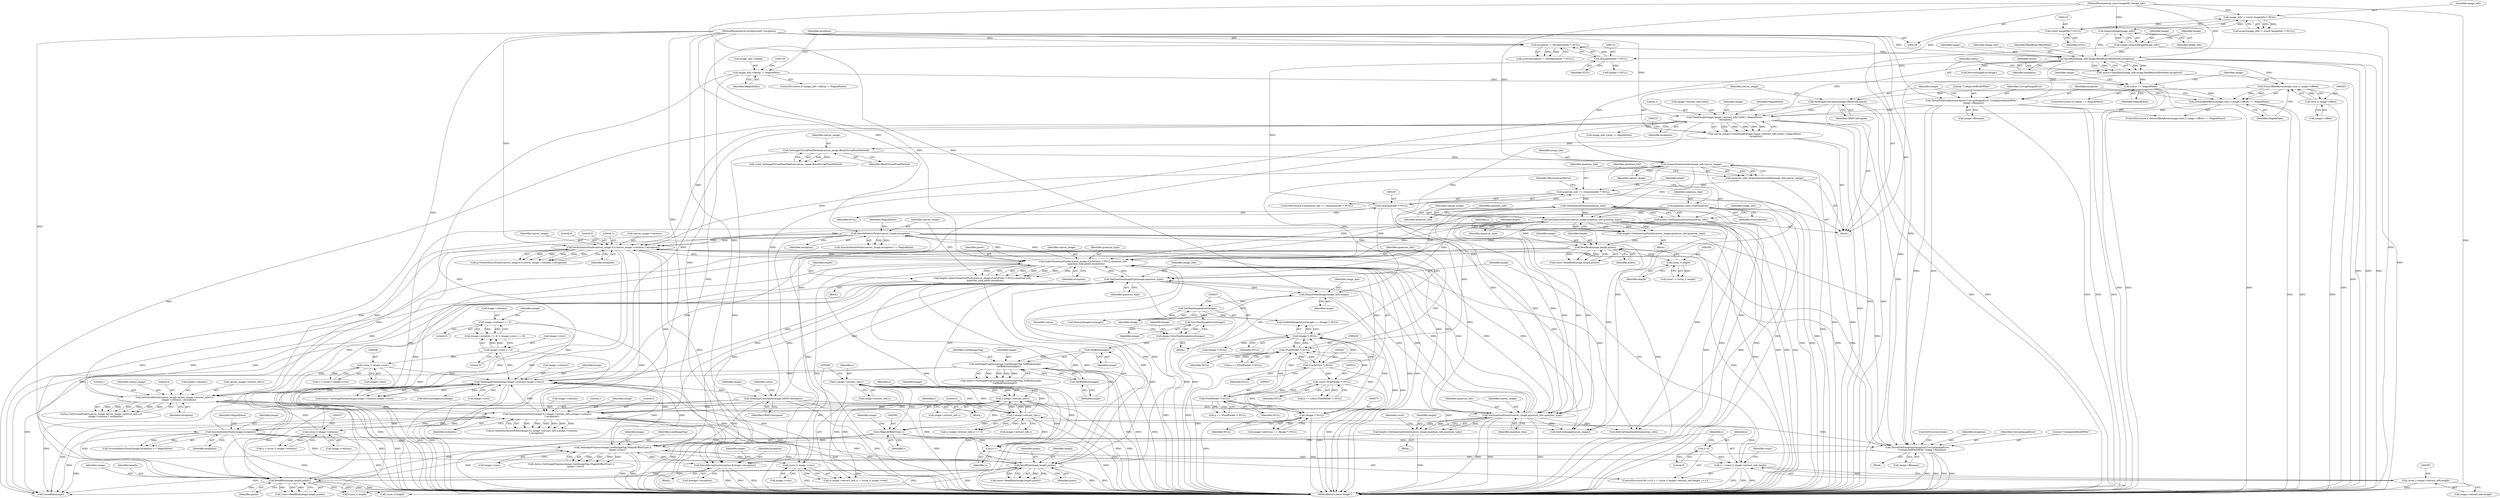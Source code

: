 digraph "0_ImageMagick_f6e9d0d9955e85bdd7540b251cd50d598dacc5e6_21@pointer" {
"1000361" [label="(Call,InheritException(exception,&image->exception))"];
"1000455" [label="(Call,SyncAuthenticPixels(canvas_image,exception))"];
"1000444" [label="(Call,ImportQuantumPixels(canvas_image,(CacheView *) NULL,quantum_info,\n        quantum_type,pixels,exception))"];
"1000426" [label="(Call,GetAuthenticPixels(canvas_image,0,0,canvas_image->columns,1,exception))"];
"1000487" [label="(Call,GetVirtualPixels(canvas_image,canvas_image->extract_info.x,0,\n            image->columns,1,exception))"];
"1000348" [label="(Call,SetImageExtent(image,image->columns,image->rows))"];
"1000297" [label="(Call,ReadBlob(image,length,pixels))"];
"1000220" [label="(Call,CloneImage(image,image->extract_info.width,1,MagickFalse,\n    exception))"];
"1000215" [label="(Call,SetImageColorspace(image,GRAYColorspace))"];
"1000200" [label="(Call,DiscardBlobBytes(image,(size_t) image->offset))"];
"1000180" [label="(Call,OpenBlob(image_info,image,ReadBinaryBlobMode,exception))"];
"1000161" [label="(Call,AcquireImage(image_info))"];
"1000121" [label="(Call,image_info != (const ImageInfo *) NULL)"];
"1000107" [label="(MethodParameterIn,const ImageInfo *image_info)"];
"1000123" [label="(Call,(const ImageInfo *) NULL)"];
"1000159" [label="(Call,image=AcquireImage(image_info))"];
"1000148" [label="(Call,exception != (ExceptionInfo *) NULL)"];
"1000108" [label="(MethodParameterIn,ExceptionInfo *exception)"];
"1000150" [label="(Call,(ExceptionInfo *) NULL)"];
"1000202" [label="(Call,(size_t) image->offset)"];
"1000199" [label="(Call,DiscardBlobBytes(image,(size_t) image->offset) == MagickFalse)"];
"1000186" [label="(Call,status == MagickFalse)"];
"1000178" [label="(Call,status=OpenBlob(image_info,image,ReadBinaryBlobMode,exception))"];
"1000133" [label="(Call,image_info->debug != MagickFalse)"];
"1000208" [label="(Call,ThrowFileException(exception,CorruptImageError,\"UnexpectedEndOfFile\",\n      image->filename))"];
"1000304" [label="(Call,(ssize_t) length)"];
"1000275" [label="(Call,length=GetQuantumExtent(canvas_image,quantum_info,quantum_type))"];
"1000277" [label="(Call,GetQuantumExtent(canvas_image,quantum_info,quantum_type))"];
"1000240" [label="(Call,AcquireQuantumInfo(image_info,canvas_image))"];
"1000232" [label="(Call,SetImageVirtualPixelMethod(canvas_image,BlackVirtualPixelMethod))"];
"1000218" [label="(Call,canvas_image=CloneImage(image,image->extract_info.width,1,MagickFalse,\n    exception))"];
"1000254" [label="(Call,GetQuantumPixels(quantum_info))"];
"1000244" [label="(Call,quantum_info == (QuantumInfo *) NULL)"];
"1000238" [label="(Call,quantum_info=AcquireQuantumInfo(image_info,canvas_image))"];
"1000246" [label="(Call,(QuantumInfo *) NULL)"];
"1000235" [label="(Call,quantum_type=GrayQuantum)"];
"1000252" [label="(Call,pixels=GetQuantumPixels(quantum_info))"];
"1000598" [label="(Call,SetQuantumImageType(image,quantum_type))"];
"1000578" [label="(Call,SetImageProgress(image,LoadImageTag,(MagickOffsetType) y,\n            image->rows))"];
"1000562" [label="(Call,SyncAuthenticPixels(image,exception))"];
"1000502" [label="(Call,QueueAuthenticPixels(image,0,y-image->extract_info.y,image->columns,\n            1,exception))"];
"1000594" [label="(Call,ReadBlob(image,length,pixels))"];
"1000386" [label="(Call,ReadBlob(image,length,pixels))"];
"1000370" [label="(Call,SetImageColorspace(image,GRAYColorspace))"];
"1000378" [label="(Call,length=GetQuantumExtent(canvas_image,quantum_info,quantum_type))"];
"1000380" [label="(Call,GetQuantumExtent(canvas_image,quantum_info,quantum_type))"];
"1000442" [label="(Call,length=ImportQuantumPixels(canvas_image,(CacheView *) NULL,quantum_info,\n        quantum_type,pixels,exception))"];
"1000505" [label="(Call,y-image->extract_info.y)"];
"1000463" [label="(Call,y-image->extract_info.y)"];
"1000394" [label="(Call,y < (ssize_t) image->extract_info.height)"];
"1000391" [label="(Call,y=0)"];
"1000403" [label="(Call,y++)"];
"1000581" [label="(Call,(MagickOffsetType) y)"];
"1000472" [label="(Call,y-image->extract_info.y)"];
"1000396" [label="(Call,(ssize_t) image->extract_info.height)"];
"1000479" [label="(Call,(ssize_t) image->rows)"];
"1000654" [label="(Call,SetImageProgress(image,LoadImagesTag,TellBlob(image),\n          GetBlobSize(image)))"];
"1000659" [label="(Call,GetBlobSize(image))"];
"1000657" [label="(Call,TellBlob(image))"];
"1000648" [label="(Call,image=SyncNextImageInList(image))"];
"1000650" [label="(Call,SyncNextImageInList(image))"];
"1000634" [label="(Call,GetNextImageInList(image))"];
"1000629" [label="(Call,AcquireNextImage(image_info,image))"];
"1000165" [label="(Call,image->columns == 0)"];
"1000536" [label="(Call,(ssize_t) image->columns)"];
"1000287" [label="(Call,(ssize_t) image->rows)"];
"1000170" [label="(Call,image->rows == 0)"];
"1000416" [label="(Call,ThrowFileException(exception,CorruptImageError,\n            \"UnexpectedEndOfFile\",image->filename))"];
"1000446" [label="(Call,(CacheView *) NULL)"];
"1000438" [label="(Call,(PixelPacket *) NULL)"];
"1000636" [label="(Call,(Image *) NULL)"];
"1000572" [label="(Call,(Image *) NULL)"];
"1000526" [label="(Call,(PixelPacket *) NULL)"];
"1000521" [label="(Call,(const PixelPacket *) NULL)"];
"1000457" [label="(Identifier,exception)"];
"1000287" [label="(Call,(ssize_t) image->rows)"];
"1000600" [label="(Identifier,quantum_type)"];
"1000148" [label="(Call,exception != (ExceptionInfo *) NULL)"];
"1000592" [label="(Call,count=ReadBlob(image,length,pixels))"];
"1000195" [label="(Call,(Image *) NULL)"];
"1000227" [label="(Literal,1)"];
"1000217" [label="(Identifier,GRAYColorspace)"];
"1000185" [label="(ControlStructure,if (status == MagickFalse))"];
"1000440" [label="(Identifier,NULL)"];
"1000369" [label="(Identifier,image)"];
"1000429" [label="(Literal,0)"];
"1000499" [label="(Identifier,exception)"];
"1000387" [label="(Identifier,image)"];
"1000465" [label="(Call,image->extract_info.y)"];
"1000471" [label="(Call,(y-image->extract_info.y) < (ssize_t) image->rows)"];
"1000169" [label="(Literal,0)"];
"1000395" [label="(Identifier,y)"];
"1000656" [label="(Identifier,LoadImagesTag)"];
"1000346" [label="(Call,status=SetImageExtent(image,image->columns,image->rows))"];
"1000218" [label="(Call,canvas_image=CloneImage(image,image->extract_info.width,1,MagickFalse,\n    exception))"];
"1000562" [label="(Call,SyncAuthenticPixels(image,exception))"];
"1000630" [label="(Identifier,image_info)"];
"1000108" [label="(MethodParameterIn,ExceptionInfo *exception)"];
"1000152" [label="(Identifier,NULL)"];
"1000463" [label="(Call,y-image->extract_info.y)"];
"1000625" [label="(Call,(ssize_t) length)"];
"1000584" [label="(Call,image->rows)"];
"1000521" [label="(Call,(const PixelPacket *) NULL)"];
"1000259" [label="(Identifier,image_info)"];
"1000377" [label="(Block,)"];
"1000631" [label="(Identifier,image)"];
"1000240" [label="(Call,AcquireQuantumInfo(image_info,canvas_image))"];
"1000219" [label="(Identifier,canvas_image)"];
"1000161" [label="(Call,AcquireImage(image_info))"];
"1000536" [label="(Call,(ssize_t) image->columns)"];
"1000595" [label="(Identifier,image)"];
"1000186" [label="(Call,status == MagickFalse)"];
"1000404" [label="(Identifier,y)"];
"1000628" [label="(Block,)"];
"1000276" [label="(Identifier,length)"];
"1000568" [label="(Call,image->previous == (Image *) NULL)"];
"1000295" [label="(Call,count=ReadBlob(image,length,pixels))"];
"1000204" [label="(Call,image->offset)"];
"1000107" [label="(MethodParameterIn,const ImageInfo *image_info)"];
"1000248" [label="(Identifier,NULL)"];
"1000363" [label="(Call,&image->exception)"];
"1000572" [label="(Call,(Image *) NULL)"];
"1000386" [label="(Call,ReadBlob(image,length,pixels))"];
"1000207" [label="(Identifier,MagickFalse)"];
"1000392" [label="(Identifier,y)"];
"1000384" [label="(Call,count=ReadBlob(image,length,pixels))"];
"1000498" [label="(Literal,1)"];
"1000385" [label="(Identifier,count)"];
"1000420" [label="(Call,image->filename)"];
"1000350" [label="(Call,image->columns)"];
"1000375" [label="(Identifier,scene)"];
"1000191" [label="(Identifier,image)"];
"1000481" [label="(Call,image->rows)"];
"1000147" [label="(Call,assert(exception != (ExceptionInfo *) NULL))"];
"1000167" [label="(Identifier,image)"];
"1000660" [label="(Identifier,image)"];
"1000423" [label="(ControlStructure,break;)"];
"1000300" [label="(Identifier,pixels)"];
"1000488" [label="(Identifier,canvas_image)"];
"1000172" [label="(Identifier,image)"];
"1000458" [label="(Identifier,MagickFalse)"];
"1000464" [label="(Identifier,y)"];
"1000368" [label="(Call,DestroyImageList(image))"];
"1000371" [label="(Identifier,image)"];
"1000579" [label="(Identifier,image)"];
"1000581" [label="(Call,(MagickOffsetType) y)"];
"1000254" [label="(Call,GetQuantumPixels(quantum_info))"];
"1000512" [label="(Call,image->columns)"];
"1000451" [label="(Identifier,pixels)"];
"1000321" [label="(Call,image_info->ping != MagickFalse)"];
"1000523" [label="(Identifier,NULL)"];
"1000182" [label="(Identifier,image)"];
"1000565" [label="(Identifier,MagickFalse)"];
"1000633" [label="(Call,GetNextImageInList(image) == (Image *) NULL)"];
"1000253" [label="(Identifier,pixels)"];
"1000390" [label="(ControlStructure,for (y=0; y < (ssize_t) image->extract_info.height; y++))"];
"1000361" [label="(Call,InheritException(exception,&image->exception))"];
"1000236" [label="(Identifier,quantum_type)"];
"1000657" [label="(Call,TellBlob(image))"];
"1000526" [label="(Call,(PixelPacket *) NULL)"];
"1000599" [label="(Identifier,image)"];
"1000561" [label="(Call,SyncAuthenticPixels(image,exception) == MagickFalse)"];
"1000211" [label="(Literal,\"UnexpectedEndOfFile\")"];
"1000120" [label="(Call,assert(image_info != (const ImageInfo *) NULL))"];
"1000171" [label="(Call,image->rows)"];
"1000433" [label="(Literal,1)"];
"1000353" [label="(Call,image->rows)"];
"1000655" [label="(Identifier,image)"];
"1000162" [label="(Identifier,image_info)"];
"1000578" [label="(Call,SetImageProgress(image,LoadImageTag,(MagickOffsetType) y,\n            image->rows))"];
"1000200" [label="(Call,DiscardBlobBytes(image,(size_t) image->offset))"];
"1000187" [label="(Identifier,status)"];
"1000658" [label="(Identifier,image)"];
"1000444" [label="(Call,ImportQuantumPixels(canvas_image,(CacheView *) NULL,quantum_info,\n        quantum_type,pixels,exception))"];
"1000299" [label="(Identifier,length)"];
"1000642" [label="(Call,DestroyImageList(image))"];
"1000383" [label="(Identifier,quantum_type)"];
"1000697" [label="(MethodReturn,static Image *)"];
"1000348" [label="(Call,SetImageExtent(image,image->columns,image->rows))"];
"1000635" [label="(Identifier,image)"];
"1000285" [label="(Call,y < (ssize_t) image->rows)"];
"1000494" [label="(Literal,0)"];
"1000629" [label="(Call,AcquireNextImage(image_info,image))"];
"1000150" [label="(Call,(ExceptionInfo *) NULL)"];
"1000160" [label="(Identifier,image)"];
"1000250" [label="(Identifier,ResourceLimitError)"];
"1000462" [label="(Call,(y-image->extract_info.y) >= 0)"];
"1000164" [label="(Call,(image->columns == 0) || (image->rows == 0))"];
"1000232" [label="(Call,SetImageVirtualPixelMethod(canvas_image,BlackVirtualPixelMethod))"];
"1000382" [label="(Identifier,quantum_info)"];
"1000238" [label="(Call,quantum_info=AcquireQuantumInfo(image_info,canvas_image))"];
"1000222" [label="(Call,image->extract_info.width)"];
"1000165" [label="(Call,image->columns == 0)"];
"1000221" [label="(Identifier,image)"];
"1000597" [label="(Identifier,pixels)"];
"1000199" [label="(Call,DiscardBlobBytes(image,(size_t) image->offset) == MagickFalse)"];
"1000370" [label="(Call,SetImageColorspace(image,GRAYColorspace))"];
"1000255" [label="(Identifier,quantum_info)"];
"1000456" [label="(Identifier,canvas_image)"];
"1000121" [label="(Call,image_info != (const ImageInfo *) NULL)"];
"1000393" [label="(Literal,0)"];
"1000692" [label="(Call,CloseBlob(image))"];
"1000585" [label="(Identifier,image)"];
"1000474" [label="(Call,image->extract_info.y)"];
"1000649" [label="(Identifier,image)"];
"1000417" [label="(Identifier,exception)"];
"1000430" [label="(Call,canvas_image->columns)"];
"1000659" [label="(Call,GetBlobSize(image))"];
"1000415" [label="(Block,)"];
"1000688" [label="(Call,DestroyImage(canvas_image))"];
"1000502" [label="(Call,QueueAuthenticPixels(image,0,y-image->extract_info.y,image->columns,\n            1,exception))"];
"1000188" [label="(Identifier,MagickFalse)"];
"1000675" [label="(Call,DestroyQuantumInfo(quantum_info))"];
"1000479" [label="(Call,(ssize_t) image->rows)"];
"1000379" [label="(Identifier,length)"];
"1000306" [label="(Identifier,length)"];
"1000372" [label="(Identifier,GRAYColorspace)"];
"1000280" [label="(Identifier,quantum_type)"];
"1000443" [label="(Identifier,length)"];
"1000234" [label="(Identifier,BlackVirtualPixelMethod)"];
"1000416" [label="(Call,ThrowFileException(exception,CorruptImageError,\n            \"UnexpectedEndOfFile\",image->filename))"];
"1000362" [label="(Identifier,exception)"];
"1000446" [label="(Call,(CacheView *) NULL)"];
"1000485" [label="(Call,p=GetVirtualPixels(canvas_image,canvas_image->extract_info.x,0,\n            image->columns,1,exception))"];
"1000122" [label="(Identifier,image_info)"];
"1000515" [label="(Literal,1)"];
"1000506" [label="(Identifier,y)"];
"1000604" [label="(Identifier,image_info)"];
"1000298" [label="(Identifier,image)"];
"1000503" [label="(Identifier,image)"];
"1000170" [label="(Call,image->rows == 0)"];
"1000233" [label="(Identifier,canvas_image)"];
"1000237" [label="(Identifier,GrayQuantum)"];
"1000277" [label="(Call,GetQuantumExtent(canvas_image,quantum_info,quantum_type))"];
"1000159" [label="(Call,image=AcquireImage(image_info))"];
"1000192" [label="(Call,DestroyImageList(image))"];
"1000389" [label="(Identifier,pixels)"];
"1000583" [label="(Identifier,y)"];
"1000241" [label="(Identifier,image_info)"];
"1000427" [label="(Identifier,canvas_image)"];
"1000209" [label="(Identifier,exception)"];
"1000252" [label="(Call,pixels=GetQuantumPixels(quantum_info))"];
"1000454" [label="(Call,SyncAuthenticPixels(canvas_image,exception) == MagickFalse)"];
"1000235" [label="(Call,quantum_type=GrayQuantum)"];
"1000636" [label="(Call,(Image *) NULL)"];
"1000563" [label="(Identifier,image)"];
"1000180" [label="(Call,OpenBlob(image_info,image,ReadBinaryBlobMode,exception))"];
"1000181" [label="(Identifier,image_info)"];
"1000411" [label="(Identifier,count)"];
"1000244" [label="(Call,quantum_info == (QuantumInfo *) NULL)"];
"1000125" [label="(Identifier,NULL)"];
"1000243" [label="(ControlStructure,if (quantum_info == (QuantumInfo *) NULL))"];
"1000449" [label="(Identifier,quantum_info)"];
"1000424" [label="(Call,q=GetAuthenticPixels(canvas_image,0,0,canvas_image->columns,1,exception))"];
"1000470" [label="(Literal,0)"];
"1000137" [label="(Identifier,MagickFalse)"];
"1000436" [label="(Call,q == (PixelPacket *) NULL)"];
"1000381" [label="(Identifier,canvas_image)"];
"1000412" [label="(Call,(ssize_t) length)"];
"1000634" [label="(Call,GetNextImageInList(image))"];
"1000455" [label="(Call,SyncAuthenticPixels(canvas_image,exception))"];
"1000215" [label="(Call,SetImageColorspace(image,GRAYColorspace))"];
"1000507" [label="(Call,image->extract_info.y)"];
"1000198" [label="(ControlStructure,if (DiscardBlobBytes(image,(size_t) image->offset) == MagickFalse))"];
"1000564" [label="(Identifier,exception)"];
"1000495" [label="(Call,image->columns)"];
"1000445" [label="(Identifier,canvas_image)"];
"1000230" [label="(Call,(void) SetImageVirtualPixelMethod(canvas_image,BlackVirtualPixelMethod))"];
"1000653" [label="(Identifier,status)"];
"1000349" [label="(Identifier,image)"];
"1000580" [label="(Identifier,LoadImageTag)"];
"1000645" [label="(Call,(Image *) NULL)"];
"1000210" [label="(Identifier,CorruptImageError)"];
"1000297" [label="(Call,ReadBlob(image,length,pixels))"];
"1000391" [label="(Call,y=0)"];
"1000279" [label="(Identifier,quantum_info)"];
"1000574" [label="(Identifier,NULL)"];
"1000519" [label="(Call,p == (const PixelPacket *) NULL)"];
"1000403" [label="(Call,y++)"];
"1000598" [label="(Call,SetQuantumImageType(image,quantum_type))"];
"1000434" [label="(Identifier,exception)"];
"1000418" [label="(Identifier,CorruptImageError)"];
"1000220" [label="(Call,CloneImage(image,image->extract_info.width,1,MagickFalse,\n    exception))"];
"1000201" [label="(Identifier,image)"];
"1000228" [label="(Identifier,MagickFalse)"];
"1000246" [label="(Call,(QuantumInfo *) NULL)"];
"1000448" [label="(Identifier,NULL)"];
"1000438" [label="(Call,(PixelPacket *) NULL)"];
"1000245" [label="(Identifier,quantum_info)"];
"1000524" [label="(Call,q == (PixelPacket *) NULL)"];
"1000450" [label="(Identifier,quantum_type)"];
"1000380" [label="(Call,GetQuantumExtent(canvas_image,quantum_info,quantum_type))"];
"1000650" [label="(Call,SyncNextImageInList(image))"];
"1000528" [label="(Identifier,NULL)"];
"1000208" [label="(Call,ThrowFileException(exception,CorruptImageError,\"UnexpectedEndOfFile\",\n      image->filename))"];
"1000516" [label="(Identifier,exception)"];
"1000275" [label="(Call,length=GetQuantumExtent(canvas_image,quantum_info,quantum_type))"];
"1000229" [label="(Identifier,exception)"];
"1000149" [label="(Identifier,exception)"];
"1000489" [label="(Call,canvas_image->extract_info.x)"];
"1000109" [label="(Block,)"];
"1000278" [label="(Identifier,canvas_image)"];
"1000426" [label="(Call,GetAuthenticPixels(canvas_image,0,0,canvas_image->columns,1,exception))"];
"1000318" [label="(Block,)"];
"1000216" [label="(Identifier,image)"];
"1000302" [label="(Call,count != (ssize_t) length)"];
"1000179" [label="(Identifier,status)"];
"1000504" [label="(Literal,0)"];
"1000394" [label="(Call,y < (ssize_t) image->extract_info.height)"];
"1000651" [label="(Identifier,image)"];
"1000174" [label="(Literal,0)"];
"1000398" [label="(Call,image->extract_info.height)"];
"1000360" [label="(Block,)"];
"1000472" [label="(Call,y-image->extract_info.y)"];
"1000166" [label="(Call,image->columns)"];
"1000270" [label="(Block,)"];
"1000538" [label="(Call,image->columns)"];
"1000419" [label="(Literal,\"UnexpectedEndOfFile\")"];
"1000202" [label="(Call,(size_t) image->offset)"];
"1000239" [label="(Identifier,quantum_info)"];
"1000654" [label="(Call,SetImageProgress(image,LoadImagesTag,TellBlob(image),\n          GetBlobSize(image)))"];
"1000178" [label="(Call,status=OpenBlob(image_info,image,ReadBinaryBlobMode,exception))"];
"1000378" [label="(Call,length=GetQuantumExtent(canvas_image,quantum_info,quantum_type))"];
"1000405" [label="(Block,)"];
"1000638" [label="(Identifier,NULL)"];
"1000473" [label="(Identifier,y)"];
"1000594" [label="(Call,ReadBlob(image,length,pixels))"];
"1000388" [label="(Identifier,length)"];
"1000442" [label="(Call,length=ImportQuantumPixels(canvas_image,(CacheView *) NULL,quantum_info,\n        quantum_type,pixels,exception))"];
"1000242" [label="(Identifier,canvas_image)"];
"1000596" [label="(Identifier,length)"];
"1000289" [label="(Call,image->rows)"];
"1000534" [label="(Call,x < (ssize_t) image->columns)"];
"1000428" [label="(Literal,0)"];
"1000396" [label="(Call,(ssize_t) image->extract_info.height)"];
"1000132" [label="(ControlStructure,if (image_info->debug != MagickFalse))"];
"1000212" [label="(Call,image->filename)"];
"1000487" [label="(Call,GetVirtualPixels(canvas_image,canvas_image->extract_info.x,0,\n            image->columns,1,exception))"];
"1000648" [label="(Call,image=SyncNextImageInList(image))"];
"1000505" [label="(Call,y-image->extract_info.y)"];
"1000304" [label="(Call,(ssize_t) length)"];
"1000500" [label="(Call,q=QueueAuthenticPixels(image,0,y-image->extract_info.y,image->columns,\n            1,exception))"];
"1000283" [label="(Identifier,y)"];
"1000123" [label="(Call,(const ImageInfo *) NULL)"];
"1000184" [label="(Identifier,exception)"];
"1000133" [label="(Call,image_info->debug != MagickFalse)"];
"1000576" [label="(Call,status=SetImageProgress(image,LoadImageTag,(MagickOffsetType) y,\n            image->rows))"];
"1000183" [label="(Identifier,ReadBinaryBlobMode)"];
"1000134" [label="(Call,image_info->debug)"];
"1000513" [label="(Identifier,image)"];
"1000452" [label="(Identifier,exception)"];
"1000652" [label="(Call,status=SetImageProgress(image,LoadImagesTag,TellBlob(image),\n          GetBlobSize(image)))"];
"1000361" -> "1000360"  [label="AST: "];
"1000361" -> "1000363"  [label="CFG: "];
"1000362" -> "1000361"  [label="AST: "];
"1000363" -> "1000361"  [label="AST: "];
"1000369" -> "1000361"  [label="CFG: "];
"1000361" -> "1000697"  [label="DDG: "];
"1000361" -> "1000697"  [label="DDG: "];
"1000361" -> "1000697"  [label="DDG: "];
"1000455" -> "1000361"  [label="DDG: "];
"1000426" -> "1000361"  [label="DDG: "];
"1000220" -> "1000361"  [label="DDG: "];
"1000502" -> "1000361"  [label="DDG: "];
"1000562" -> "1000361"  [label="DDG: "];
"1000416" -> "1000361"  [label="DDG: "];
"1000108" -> "1000361"  [label="DDG: "];
"1000455" -> "1000454"  [label="AST: "];
"1000455" -> "1000457"  [label="CFG: "];
"1000456" -> "1000455"  [label="AST: "];
"1000457" -> "1000455"  [label="AST: "];
"1000458" -> "1000455"  [label="CFG: "];
"1000455" -> "1000697"  [label="DDG: "];
"1000455" -> "1000697"  [label="DDG: "];
"1000455" -> "1000380"  [label="DDG: "];
"1000455" -> "1000416"  [label="DDG: "];
"1000455" -> "1000426"  [label="DDG: "];
"1000455" -> "1000426"  [label="DDG: "];
"1000455" -> "1000454"  [label="DDG: "];
"1000455" -> "1000454"  [label="DDG: "];
"1000444" -> "1000455"  [label="DDG: "];
"1000444" -> "1000455"  [label="DDG: "];
"1000108" -> "1000455"  [label="DDG: "];
"1000455" -> "1000487"  [label="DDG: "];
"1000455" -> "1000487"  [label="DDG: "];
"1000455" -> "1000688"  [label="DDG: "];
"1000444" -> "1000442"  [label="AST: "];
"1000444" -> "1000452"  [label="CFG: "];
"1000445" -> "1000444"  [label="AST: "];
"1000446" -> "1000444"  [label="AST: "];
"1000449" -> "1000444"  [label="AST: "];
"1000450" -> "1000444"  [label="AST: "];
"1000451" -> "1000444"  [label="AST: "];
"1000452" -> "1000444"  [label="AST: "];
"1000442" -> "1000444"  [label="CFG: "];
"1000444" -> "1000697"  [label="DDG: "];
"1000444" -> "1000697"  [label="DDG: "];
"1000444" -> "1000697"  [label="DDG: "];
"1000444" -> "1000697"  [label="DDG: "];
"1000444" -> "1000380"  [label="DDG: "];
"1000444" -> "1000386"  [label="DDG: "];
"1000444" -> "1000442"  [label="DDG: "];
"1000444" -> "1000442"  [label="DDG: "];
"1000444" -> "1000442"  [label="DDG: "];
"1000444" -> "1000442"  [label="DDG: "];
"1000444" -> "1000442"  [label="DDG: "];
"1000444" -> "1000442"  [label="DDG: "];
"1000426" -> "1000444"  [label="DDG: "];
"1000426" -> "1000444"  [label="DDG: "];
"1000446" -> "1000444"  [label="DDG: "];
"1000254" -> "1000444"  [label="DDG: "];
"1000380" -> "1000444"  [label="DDG: "];
"1000380" -> "1000444"  [label="DDG: "];
"1000277" -> "1000444"  [label="DDG: "];
"1000277" -> "1000444"  [label="DDG: "];
"1000235" -> "1000444"  [label="DDG: "];
"1000598" -> "1000444"  [label="DDG: "];
"1000386" -> "1000444"  [label="DDG: "];
"1000252" -> "1000444"  [label="DDG: "];
"1000594" -> "1000444"  [label="DDG: "];
"1000297" -> "1000444"  [label="DDG: "];
"1000108" -> "1000444"  [label="DDG: "];
"1000444" -> "1000594"  [label="DDG: "];
"1000444" -> "1000598"  [label="DDG: "];
"1000444" -> "1000675"  [label="DDG: "];
"1000426" -> "1000424"  [label="AST: "];
"1000426" -> "1000434"  [label="CFG: "];
"1000427" -> "1000426"  [label="AST: "];
"1000428" -> "1000426"  [label="AST: "];
"1000429" -> "1000426"  [label="AST: "];
"1000430" -> "1000426"  [label="AST: "];
"1000433" -> "1000426"  [label="AST: "];
"1000434" -> "1000426"  [label="AST: "];
"1000424" -> "1000426"  [label="CFG: "];
"1000426" -> "1000697"  [label="DDG: "];
"1000426" -> "1000697"  [label="DDG: "];
"1000426" -> "1000697"  [label="DDG: "];
"1000426" -> "1000380"  [label="DDG: "];
"1000426" -> "1000416"  [label="DDG: "];
"1000426" -> "1000424"  [label="DDG: "];
"1000426" -> "1000424"  [label="DDG: "];
"1000426" -> "1000424"  [label="DDG: "];
"1000426" -> "1000424"  [label="DDG: "];
"1000426" -> "1000424"  [label="DDG: "];
"1000487" -> "1000426"  [label="DDG: "];
"1000277" -> "1000426"  [label="DDG: "];
"1000240" -> "1000426"  [label="DDG: "];
"1000380" -> "1000426"  [label="DDG: "];
"1000220" -> "1000426"  [label="DDG: "];
"1000502" -> "1000426"  [label="DDG: "];
"1000562" -> "1000426"  [label="DDG: "];
"1000416" -> "1000426"  [label="DDG: "];
"1000108" -> "1000426"  [label="DDG: "];
"1000426" -> "1000688"  [label="DDG: "];
"1000487" -> "1000485"  [label="AST: "];
"1000487" -> "1000499"  [label="CFG: "];
"1000488" -> "1000487"  [label="AST: "];
"1000489" -> "1000487"  [label="AST: "];
"1000494" -> "1000487"  [label="AST: "];
"1000495" -> "1000487"  [label="AST: "];
"1000498" -> "1000487"  [label="AST: "];
"1000499" -> "1000487"  [label="AST: "];
"1000485" -> "1000487"  [label="CFG: "];
"1000487" -> "1000697"  [label="DDG: "];
"1000487" -> "1000697"  [label="DDG: "];
"1000487" -> "1000380"  [label="DDG: "];
"1000487" -> "1000485"  [label="DDG: "];
"1000487" -> "1000485"  [label="DDG: "];
"1000487" -> "1000485"  [label="DDG: "];
"1000487" -> "1000485"  [label="DDG: "];
"1000487" -> "1000485"  [label="DDG: "];
"1000487" -> "1000485"  [label="DDG: "];
"1000348" -> "1000487"  [label="DDG: "];
"1000536" -> "1000487"  [label="DDG: "];
"1000108" -> "1000487"  [label="DDG: "];
"1000487" -> "1000502"  [label="DDG: "];
"1000487" -> "1000502"  [label="DDG: "];
"1000487" -> "1000688"  [label="DDG: "];
"1000348" -> "1000346"  [label="AST: "];
"1000348" -> "1000353"  [label="CFG: "];
"1000349" -> "1000348"  [label="AST: "];
"1000350" -> "1000348"  [label="AST: "];
"1000353" -> "1000348"  [label="AST: "];
"1000346" -> "1000348"  [label="CFG: "];
"1000348" -> "1000697"  [label="DDG: "];
"1000348" -> "1000697"  [label="DDG: "];
"1000348" -> "1000346"  [label="DDG: "];
"1000348" -> "1000346"  [label="DDG: "];
"1000348" -> "1000346"  [label="DDG: "];
"1000297" -> "1000348"  [label="DDG: "];
"1000220" -> "1000348"  [label="DDG: "];
"1000598" -> "1000348"  [label="DDG: "];
"1000654" -> "1000348"  [label="DDG: "];
"1000165" -> "1000348"  [label="DDG: "];
"1000502" -> "1000348"  [label="DDG: "];
"1000536" -> "1000348"  [label="DDG: "];
"1000287" -> "1000348"  [label="DDG: "];
"1000170" -> "1000348"  [label="DDG: "];
"1000479" -> "1000348"  [label="DDG: "];
"1000578" -> "1000348"  [label="DDG: "];
"1000348" -> "1000368"  [label="DDG: "];
"1000348" -> "1000370"  [label="DDG: "];
"1000348" -> "1000479"  [label="DDG: "];
"1000348" -> "1000578"  [label="DDG: "];
"1000297" -> "1000295"  [label="AST: "];
"1000297" -> "1000300"  [label="CFG: "];
"1000298" -> "1000297"  [label="AST: "];
"1000299" -> "1000297"  [label="AST: "];
"1000300" -> "1000297"  [label="AST: "];
"1000295" -> "1000297"  [label="CFG: "];
"1000297" -> "1000697"  [label="DDG: "];
"1000297" -> "1000295"  [label="DDG: "];
"1000297" -> "1000295"  [label="DDG: "];
"1000297" -> "1000295"  [label="DDG: "];
"1000220" -> "1000297"  [label="DDG: "];
"1000304" -> "1000297"  [label="DDG: "];
"1000275" -> "1000297"  [label="DDG: "];
"1000252" -> "1000297"  [label="DDG: "];
"1000297" -> "1000304"  [label="DDG: "];
"1000297" -> "1000386"  [label="DDG: "];
"1000297" -> "1000692"  [label="DDG: "];
"1000220" -> "1000218"  [label="AST: "];
"1000220" -> "1000229"  [label="CFG: "];
"1000221" -> "1000220"  [label="AST: "];
"1000222" -> "1000220"  [label="AST: "];
"1000227" -> "1000220"  [label="AST: "];
"1000228" -> "1000220"  [label="AST: "];
"1000229" -> "1000220"  [label="AST: "];
"1000218" -> "1000220"  [label="CFG: "];
"1000220" -> "1000697"  [label="DDG: "];
"1000220" -> "1000697"  [label="DDG: "];
"1000220" -> "1000218"  [label="DDG: "];
"1000220" -> "1000218"  [label="DDG: "];
"1000220" -> "1000218"  [label="DDG: "];
"1000220" -> "1000218"  [label="DDG: "];
"1000220" -> "1000218"  [label="DDG: "];
"1000215" -> "1000220"  [label="DDG: "];
"1000199" -> "1000220"  [label="DDG: "];
"1000180" -> "1000220"  [label="DDG: "];
"1000208" -> "1000220"  [label="DDG: "];
"1000108" -> "1000220"  [label="DDG: "];
"1000220" -> "1000321"  [label="DDG: "];
"1000220" -> "1000416"  [label="DDG: "];
"1000220" -> "1000692"  [label="DDG: "];
"1000215" -> "1000109"  [label="AST: "];
"1000215" -> "1000217"  [label="CFG: "];
"1000216" -> "1000215"  [label="AST: "];
"1000217" -> "1000215"  [label="AST: "];
"1000219" -> "1000215"  [label="CFG: "];
"1000215" -> "1000697"  [label="DDG: "];
"1000215" -> "1000697"  [label="DDG: "];
"1000200" -> "1000215"  [label="DDG: "];
"1000215" -> "1000370"  [label="DDG: "];
"1000200" -> "1000199"  [label="AST: "];
"1000200" -> "1000202"  [label="CFG: "];
"1000201" -> "1000200"  [label="AST: "];
"1000202" -> "1000200"  [label="AST: "];
"1000207" -> "1000200"  [label="CFG: "];
"1000200" -> "1000697"  [label="DDG: "];
"1000200" -> "1000199"  [label="DDG: "];
"1000200" -> "1000199"  [label="DDG: "];
"1000180" -> "1000200"  [label="DDG: "];
"1000202" -> "1000200"  [label="DDG: "];
"1000180" -> "1000178"  [label="AST: "];
"1000180" -> "1000184"  [label="CFG: "];
"1000181" -> "1000180"  [label="AST: "];
"1000182" -> "1000180"  [label="AST: "];
"1000183" -> "1000180"  [label="AST: "];
"1000184" -> "1000180"  [label="AST: "];
"1000178" -> "1000180"  [label="CFG: "];
"1000180" -> "1000697"  [label="DDG: "];
"1000180" -> "1000697"  [label="DDG: "];
"1000180" -> "1000697"  [label="DDG: "];
"1000180" -> "1000178"  [label="DDG: "];
"1000180" -> "1000178"  [label="DDG: "];
"1000180" -> "1000178"  [label="DDG: "];
"1000180" -> "1000178"  [label="DDG: "];
"1000161" -> "1000180"  [label="DDG: "];
"1000107" -> "1000180"  [label="DDG: "];
"1000159" -> "1000180"  [label="DDG: "];
"1000148" -> "1000180"  [label="DDG: "];
"1000108" -> "1000180"  [label="DDG: "];
"1000180" -> "1000192"  [label="DDG: "];
"1000180" -> "1000208"  [label="DDG: "];
"1000180" -> "1000240"  [label="DDG: "];
"1000161" -> "1000159"  [label="AST: "];
"1000161" -> "1000162"  [label="CFG: "];
"1000162" -> "1000161"  [label="AST: "];
"1000159" -> "1000161"  [label="CFG: "];
"1000161" -> "1000159"  [label="DDG: "];
"1000121" -> "1000161"  [label="DDG: "];
"1000107" -> "1000161"  [label="DDG: "];
"1000121" -> "1000120"  [label="AST: "];
"1000121" -> "1000123"  [label="CFG: "];
"1000122" -> "1000121"  [label="AST: "];
"1000123" -> "1000121"  [label="AST: "];
"1000120" -> "1000121"  [label="CFG: "];
"1000121" -> "1000697"  [label="DDG: "];
"1000121" -> "1000120"  [label="DDG: "];
"1000121" -> "1000120"  [label="DDG: "];
"1000107" -> "1000121"  [label="DDG: "];
"1000123" -> "1000121"  [label="DDG: "];
"1000107" -> "1000106"  [label="AST: "];
"1000107" -> "1000697"  [label="DDG: "];
"1000107" -> "1000240"  [label="DDG: "];
"1000107" -> "1000629"  [label="DDG: "];
"1000123" -> "1000125"  [label="CFG: "];
"1000124" -> "1000123"  [label="AST: "];
"1000125" -> "1000123"  [label="AST: "];
"1000123" -> "1000150"  [label="DDG: "];
"1000159" -> "1000109"  [label="AST: "];
"1000160" -> "1000159"  [label="AST: "];
"1000167" -> "1000159"  [label="CFG: "];
"1000159" -> "1000697"  [label="DDG: "];
"1000148" -> "1000147"  [label="AST: "];
"1000148" -> "1000150"  [label="CFG: "];
"1000149" -> "1000148"  [label="AST: "];
"1000150" -> "1000148"  [label="AST: "];
"1000147" -> "1000148"  [label="CFG: "];
"1000148" -> "1000697"  [label="DDG: "];
"1000148" -> "1000147"  [label="DDG: "];
"1000148" -> "1000147"  [label="DDG: "];
"1000108" -> "1000148"  [label="DDG: "];
"1000150" -> "1000148"  [label="DDG: "];
"1000108" -> "1000106"  [label="AST: "];
"1000108" -> "1000697"  [label="DDG: "];
"1000108" -> "1000208"  [label="DDG: "];
"1000108" -> "1000416"  [label="DDG: "];
"1000108" -> "1000502"  [label="DDG: "];
"1000108" -> "1000562"  [label="DDG: "];
"1000150" -> "1000152"  [label="CFG: "];
"1000151" -> "1000150"  [label="AST: "];
"1000152" -> "1000150"  [label="AST: "];
"1000150" -> "1000195"  [label="DDG: "];
"1000150" -> "1000246"  [label="DDG: "];
"1000202" -> "1000204"  [label="CFG: "];
"1000203" -> "1000202"  [label="AST: "];
"1000204" -> "1000202"  [label="AST: "];
"1000202" -> "1000697"  [label="DDG: "];
"1000199" -> "1000198"  [label="AST: "];
"1000199" -> "1000207"  [label="CFG: "];
"1000207" -> "1000199"  [label="AST: "];
"1000209" -> "1000199"  [label="CFG: "];
"1000216" -> "1000199"  [label="CFG: "];
"1000199" -> "1000697"  [label="DDG: "];
"1000199" -> "1000697"  [label="DDG: "];
"1000186" -> "1000199"  [label="DDG: "];
"1000186" -> "1000185"  [label="AST: "];
"1000186" -> "1000188"  [label="CFG: "];
"1000187" -> "1000186"  [label="AST: "];
"1000188" -> "1000186"  [label="AST: "];
"1000191" -> "1000186"  [label="CFG: "];
"1000201" -> "1000186"  [label="CFG: "];
"1000186" -> "1000697"  [label="DDG: "];
"1000186" -> "1000697"  [label="DDG: "];
"1000186" -> "1000697"  [label="DDG: "];
"1000178" -> "1000186"  [label="DDG: "];
"1000133" -> "1000186"  [label="DDG: "];
"1000178" -> "1000109"  [label="AST: "];
"1000179" -> "1000178"  [label="AST: "];
"1000187" -> "1000178"  [label="CFG: "];
"1000178" -> "1000697"  [label="DDG: "];
"1000133" -> "1000132"  [label="AST: "];
"1000133" -> "1000137"  [label="CFG: "];
"1000134" -> "1000133"  [label="AST: "];
"1000137" -> "1000133"  [label="AST: "];
"1000139" -> "1000133"  [label="CFG: "];
"1000149" -> "1000133"  [label="CFG: "];
"1000133" -> "1000697"  [label="DDG: "];
"1000133" -> "1000697"  [label="DDG: "];
"1000208" -> "1000198"  [label="AST: "];
"1000208" -> "1000212"  [label="CFG: "];
"1000209" -> "1000208"  [label="AST: "];
"1000210" -> "1000208"  [label="AST: "];
"1000211" -> "1000208"  [label="AST: "];
"1000212" -> "1000208"  [label="AST: "];
"1000216" -> "1000208"  [label="CFG: "];
"1000208" -> "1000697"  [label="DDG: "];
"1000208" -> "1000697"  [label="DDG: "];
"1000208" -> "1000697"  [label="DDG: "];
"1000208" -> "1000416"  [label="DDG: "];
"1000208" -> "1000416"  [label="DDG: "];
"1000304" -> "1000302"  [label="AST: "];
"1000304" -> "1000306"  [label="CFG: "];
"1000305" -> "1000304"  [label="AST: "];
"1000306" -> "1000304"  [label="AST: "];
"1000302" -> "1000304"  [label="CFG: "];
"1000304" -> "1000302"  [label="DDG: "];
"1000275" -> "1000270"  [label="AST: "];
"1000275" -> "1000277"  [label="CFG: "];
"1000276" -> "1000275"  [label="AST: "];
"1000277" -> "1000275"  [label="AST: "];
"1000283" -> "1000275"  [label="CFG: "];
"1000275" -> "1000697"  [label="DDG: "];
"1000277" -> "1000275"  [label="DDG: "];
"1000277" -> "1000275"  [label="DDG: "];
"1000277" -> "1000275"  [label="DDG: "];
"1000277" -> "1000280"  [label="CFG: "];
"1000278" -> "1000277"  [label="AST: "];
"1000279" -> "1000277"  [label="AST: "];
"1000280" -> "1000277"  [label="AST: "];
"1000277" -> "1000697"  [label="DDG: "];
"1000277" -> "1000697"  [label="DDG: "];
"1000277" -> "1000697"  [label="DDG: "];
"1000240" -> "1000277"  [label="DDG: "];
"1000254" -> "1000277"  [label="DDG: "];
"1000235" -> "1000277"  [label="DDG: "];
"1000277" -> "1000380"  [label="DDG: "];
"1000277" -> "1000380"  [label="DDG: "];
"1000277" -> "1000380"  [label="DDG: "];
"1000277" -> "1000598"  [label="DDG: "];
"1000277" -> "1000675"  [label="DDG: "];
"1000277" -> "1000688"  [label="DDG: "];
"1000240" -> "1000238"  [label="AST: "];
"1000240" -> "1000242"  [label="CFG: "];
"1000241" -> "1000240"  [label="AST: "];
"1000242" -> "1000240"  [label="AST: "];
"1000238" -> "1000240"  [label="CFG: "];
"1000240" -> "1000697"  [label="DDG: "];
"1000240" -> "1000697"  [label="DDG: "];
"1000240" -> "1000238"  [label="DDG: "];
"1000240" -> "1000238"  [label="DDG: "];
"1000232" -> "1000240"  [label="DDG: "];
"1000240" -> "1000380"  [label="DDG: "];
"1000240" -> "1000629"  [label="DDG: "];
"1000240" -> "1000688"  [label="DDG: "];
"1000232" -> "1000230"  [label="AST: "];
"1000232" -> "1000234"  [label="CFG: "];
"1000233" -> "1000232"  [label="AST: "];
"1000234" -> "1000232"  [label="AST: "];
"1000230" -> "1000232"  [label="CFG: "];
"1000232" -> "1000697"  [label="DDG: "];
"1000232" -> "1000230"  [label="DDG: "];
"1000232" -> "1000230"  [label="DDG: "];
"1000218" -> "1000232"  [label="DDG: "];
"1000218" -> "1000109"  [label="AST: "];
"1000219" -> "1000218"  [label="AST: "];
"1000231" -> "1000218"  [label="CFG: "];
"1000218" -> "1000697"  [label="DDG: "];
"1000254" -> "1000252"  [label="AST: "];
"1000254" -> "1000255"  [label="CFG: "];
"1000255" -> "1000254"  [label="AST: "];
"1000252" -> "1000254"  [label="CFG: "];
"1000254" -> "1000697"  [label="DDG: "];
"1000254" -> "1000252"  [label="DDG: "];
"1000244" -> "1000254"  [label="DDG: "];
"1000254" -> "1000380"  [label="DDG: "];
"1000254" -> "1000675"  [label="DDG: "];
"1000244" -> "1000243"  [label="AST: "];
"1000244" -> "1000246"  [label="CFG: "];
"1000245" -> "1000244"  [label="AST: "];
"1000246" -> "1000244"  [label="AST: "];
"1000250" -> "1000244"  [label="CFG: "];
"1000253" -> "1000244"  [label="CFG: "];
"1000244" -> "1000697"  [label="DDG: "];
"1000244" -> "1000697"  [label="DDG: "];
"1000238" -> "1000244"  [label="DDG: "];
"1000246" -> "1000244"  [label="DDG: "];
"1000238" -> "1000109"  [label="AST: "];
"1000239" -> "1000238"  [label="AST: "];
"1000245" -> "1000238"  [label="CFG: "];
"1000238" -> "1000697"  [label="DDG: "];
"1000246" -> "1000248"  [label="CFG: "];
"1000247" -> "1000246"  [label="AST: "];
"1000248" -> "1000246"  [label="AST: "];
"1000246" -> "1000697"  [label="DDG: "];
"1000246" -> "1000438"  [label="DDG: "];
"1000246" -> "1000636"  [label="DDG: "];
"1000235" -> "1000109"  [label="AST: "];
"1000235" -> "1000237"  [label="CFG: "];
"1000236" -> "1000235"  [label="AST: "];
"1000237" -> "1000235"  [label="AST: "];
"1000239" -> "1000235"  [label="CFG: "];
"1000235" -> "1000697"  [label="DDG: "];
"1000235" -> "1000697"  [label="DDG: "];
"1000235" -> "1000380"  [label="DDG: "];
"1000235" -> "1000598"  [label="DDG: "];
"1000252" -> "1000109"  [label="AST: "];
"1000253" -> "1000252"  [label="AST: "];
"1000259" -> "1000252"  [label="CFG: "];
"1000252" -> "1000697"  [label="DDG: "];
"1000252" -> "1000697"  [label="DDG: "];
"1000252" -> "1000386"  [label="DDG: "];
"1000598" -> "1000318"  [label="AST: "];
"1000598" -> "1000600"  [label="CFG: "];
"1000599" -> "1000598"  [label="AST: "];
"1000600" -> "1000598"  [label="AST: "];
"1000604" -> "1000598"  [label="CFG: "];
"1000598" -> "1000697"  [label="DDG: "];
"1000598" -> "1000697"  [label="DDG: "];
"1000598" -> "1000380"  [label="DDG: "];
"1000578" -> "1000598"  [label="DDG: "];
"1000562" -> "1000598"  [label="DDG: "];
"1000594" -> "1000598"  [label="DDG: "];
"1000502" -> "1000598"  [label="DDG: "];
"1000386" -> "1000598"  [label="DDG: "];
"1000370" -> "1000598"  [label="DDG: "];
"1000380" -> "1000598"  [label="DDG: "];
"1000598" -> "1000629"  [label="DDG: "];
"1000598" -> "1000692"  [label="DDG: "];
"1000578" -> "1000576"  [label="AST: "];
"1000578" -> "1000584"  [label="CFG: "];
"1000579" -> "1000578"  [label="AST: "];
"1000580" -> "1000578"  [label="AST: "];
"1000581" -> "1000578"  [label="AST: "];
"1000584" -> "1000578"  [label="AST: "];
"1000576" -> "1000578"  [label="CFG: "];
"1000578" -> "1000697"  [label="DDG: "];
"1000578" -> "1000697"  [label="DDG: "];
"1000578" -> "1000697"  [label="DDG: "];
"1000578" -> "1000479"  [label="DDG: "];
"1000578" -> "1000576"  [label="DDG: "];
"1000578" -> "1000576"  [label="DDG: "];
"1000578" -> "1000576"  [label="DDG: "];
"1000578" -> "1000576"  [label="DDG: "];
"1000562" -> "1000578"  [label="DDG: "];
"1000594" -> "1000578"  [label="DDG: "];
"1000386" -> "1000578"  [label="DDG: "];
"1000370" -> "1000578"  [label="DDG: "];
"1000581" -> "1000578"  [label="DDG: "];
"1000479" -> "1000578"  [label="DDG: "];
"1000578" -> "1000594"  [label="DDG: "];
"1000578" -> "1000692"  [label="DDG: "];
"1000562" -> "1000561"  [label="AST: "];
"1000562" -> "1000564"  [label="CFG: "];
"1000563" -> "1000562"  [label="AST: "];
"1000564" -> "1000562"  [label="AST: "];
"1000565" -> "1000562"  [label="CFG: "];
"1000562" -> "1000697"  [label="DDG: "];
"1000562" -> "1000416"  [label="DDG: "];
"1000562" -> "1000561"  [label="DDG: "];
"1000562" -> "1000561"  [label="DDG: "];
"1000502" -> "1000562"  [label="DDG: "];
"1000502" -> "1000562"  [label="DDG: "];
"1000562" -> "1000594"  [label="DDG: "];
"1000562" -> "1000692"  [label="DDG: "];
"1000502" -> "1000500"  [label="AST: "];
"1000502" -> "1000516"  [label="CFG: "];
"1000503" -> "1000502"  [label="AST: "];
"1000504" -> "1000502"  [label="AST: "];
"1000505" -> "1000502"  [label="AST: "];
"1000512" -> "1000502"  [label="AST: "];
"1000515" -> "1000502"  [label="AST: "];
"1000516" -> "1000502"  [label="AST: "];
"1000500" -> "1000502"  [label="CFG: "];
"1000502" -> "1000697"  [label="DDG: "];
"1000502" -> "1000697"  [label="DDG: "];
"1000502" -> "1000697"  [label="DDG: "];
"1000502" -> "1000416"  [label="DDG: "];
"1000502" -> "1000500"  [label="DDG: "];
"1000502" -> "1000500"  [label="DDG: "];
"1000502" -> "1000500"  [label="DDG: "];
"1000502" -> "1000500"  [label="DDG: "];
"1000502" -> "1000500"  [label="DDG: "];
"1000502" -> "1000500"  [label="DDG: "];
"1000594" -> "1000502"  [label="DDG: "];
"1000386" -> "1000502"  [label="DDG: "];
"1000370" -> "1000502"  [label="DDG: "];
"1000505" -> "1000502"  [label="DDG: "];
"1000505" -> "1000502"  [label="DDG: "];
"1000502" -> "1000536"  [label="DDG: "];
"1000502" -> "1000692"  [label="DDG: "];
"1000594" -> "1000592"  [label="AST: "];
"1000594" -> "1000597"  [label="CFG: "];
"1000595" -> "1000594"  [label="AST: "];
"1000596" -> "1000594"  [label="AST: "];
"1000597" -> "1000594"  [label="AST: "];
"1000592" -> "1000594"  [label="CFG: "];
"1000594" -> "1000697"  [label="DDG: "];
"1000594" -> "1000697"  [label="DDG: "];
"1000594" -> "1000386"  [label="DDG: "];
"1000594" -> "1000412"  [label="DDG: "];
"1000594" -> "1000592"  [label="DDG: "];
"1000594" -> "1000592"  [label="DDG: "];
"1000594" -> "1000592"  [label="DDG: "];
"1000386" -> "1000594"  [label="DDG: "];
"1000370" -> "1000594"  [label="DDG: "];
"1000442" -> "1000594"  [label="DDG: "];
"1000594" -> "1000625"  [label="DDG: "];
"1000594" -> "1000692"  [label="DDG: "];
"1000386" -> "1000384"  [label="AST: "];
"1000386" -> "1000389"  [label="CFG: "];
"1000387" -> "1000386"  [label="AST: "];
"1000388" -> "1000386"  [label="AST: "];
"1000389" -> "1000386"  [label="AST: "];
"1000384" -> "1000386"  [label="CFG: "];
"1000386" -> "1000697"  [label="DDG: "];
"1000386" -> "1000697"  [label="DDG: "];
"1000386" -> "1000384"  [label="DDG: "];
"1000386" -> "1000384"  [label="DDG: "];
"1000386" -> "1000384"  [label="DDG: "];
"1000370" -> "1000386"  [label="DDG: "];
"1000378" -> "1000386"  [label="DDG: "];
"1000386" -> "1000412"  [label="DDG: "];
"1000386" -> "1000625"  [label="DDG: "];
"1000386" -> "1000692"  [label="DDG: "];
"1000370" -> "1000318"  [label="AST: "];
"1000370" -> "1000372"  [label="CFG: "];
"1000371" -> "1000370"  [label="AST: "];
"1000372" -> "1000370"  [label="AST: "];
"1000375" -> "1000370"  [label="CFG: "];
"1000370" -> "1000697"  [label="DDG: "];
"1000370" -> "1000697"  [label="DDG: "];
"1000370" -> "1000692"  [label="DDG: "];
"1000378" -> "1000377"  [label="AST: "];
"1000378" -> "1000380"  [label="CFG: "];
"1000379" -> "1000378"  [label="AST: "];
"1000380" -> "1000378"  [label="AST: "];
"1000385" -> "1000378"  [label="CFG: "];
"1000378" -> "1000697"  [label="DDG: "];
"1000380" -> "1000378"  [label="DDG: "];
"1000380" -> "1000378"  [label="DDG: "];
"1000380" -> "1000378"  [label="DDG: "];
"1000380" -> "1000383"  [label="CFG: "];
"1000381" -> "1000380"  [label="AST: "];
"1000382" -> "1000380"  [label="AST: "];
"1000383" -> "1000380"  [label="AST: "];
"1000380" -> "1000697"  [label="DDG: "];
"1000380" -> "1000697"  [label="DDG: "];
"1000380" -> "1000697"  [label="DDG: "];
"1000380" -> "1000675"  [label="DDG: "];
"1000380" -> "1000688"  [label="DDG: "];
"1000442" -> "1000405"  [label="AST: "];
"1000443" -> "1000442"  [label="AST: "];
"1000456" -> "1000442"  [label="CFG: "];
"1000442" -> "1000697"  [label="DDG: "];
"1000442" -> "1000697"  [label="DDG: "];
"1000442" -> "1000625"  [label="DDG: "];
"1000505" -> "1000507"  [label="CFG: "];
"1000506" -> "1000505"  [label="AST: "];
"1000507" -> "1000505"  [label="AST: "];
"1000513" -> "1000505"  [label="CFG: "];
"1000505" -> "1000697"  [label="DDG: "];
"1000505" -> "1000697"  [label="DDG: "];
"1000505" -> "1000403"  [label="DDG: "];
"1000505" -> "1000463"  [label="DDG: "];
"1000463" -> "1000505"  [label="DDG: "];
"1000463" -> "1000505"  [label="DDG: "];
"1000472" -> "1000505"  [label="DDG: "];
"1000472" -> "1000505"  [label="DDG: "];
"1000505" -> "1000581"  [label="DDG: "];
"1000463" -> "1000462"  [label="AST: "];
"1000463" -> "1000465"  [label="CFG: "];
"1000464" -> "1000463"  [label="AST: "];
"1000465" -> "1000463"  [label="AST: "];
"1000470" -> "1000463"  [label="CFG: "];
"1000463" -> "1000697"  [label="DDG: "];
"1000463" -> "1000403"  [label="DDG: "];
"1000463" -> "1000462"  [label="DDG: "];
"1000463" -> "1000462"  [label="DDG: "];
"1000394" -> "1000463"  [label="DDG: "];
"1000472" -> "1000463"  [label="DDG: "];
"1000463" -> "1000472"  [label="DDG: "];
"1000463" -> "1000472"  [label="DDG: "];
"1000463" -> "1000581"  [label="DDG: "];
"1000394" -> "1000390"  [label="AST: "];
"1000394" -> "1000396"  [label="CFG: "];
"1000395" -> "1000394"  [label="AST: "];
"1000396" -> "1000394"  [label="AST: "];
"1000411" -> "1000394"  [label="CFG: "];
"1000599" -> "1000394"  [label="CFG: "];
"1000394" -> "1000697"  [label="DDG: "];
"1000394" -> "1000697"  [label="DDG: "];
"1000394" -> "1000697"  [label="DDG: "];
"1000391" -> "1000394"  [label="DDG: "];
"1000403" -> "1000394"  [label="DDG: "];
"1000396" -> "1000394"  [label="DDG: "];
"1000391" -> "1000390"  [label="AST: "];
"1000391" -> "1000393"  [label="CFG: "];
"1000392" -> "1000391"  [label="AST: "];
"1000393" -> "1000391"  [label="AST: "];
"1000395" -> "1000391"  [label="CFG: "];
"1000403" -> "1000390"  [label="AST: "];
"1000403" -> "1000404"  [label="CFG: "];
"1000404" -> "1000403"  [label="AST: "];
"1000395" -> "1000403"  [label="CFG: "];
"1000581" -> "1000403"  [label="DDG: "];
"1000472" -> "1000403"  [label="DDG: "];
"1000581" -> "1000583"  [label="CFG: "];
"1000582" -> "1000581"  [label="AST: "];
"1000583" -> "1000581"  [label="AST: "];
"1000585" -> "1000581"  [label="CFG: "];
"1000581" -> "1000697"  [label="DDG: "];
"1000472" -> "1000581"  [label="DDG: "];
"1000472" -> "1000471"  [label="AST: "];
"1000472" -> "1000474"  [label="CFG: "];
"1000473" -> "1000472"  [label="AST: "];
"1000474" -> "1000472"  [label="AST: "];
"1000480" -> "1000472"  [label="CFG: "];
"1000472" -> "1000697"  [label="DDG: "];
"1000472" -> "1000471"  [label="DDG: "];
"1000472" -> "1000471"  [label="DDG: "];
"1000396" -> "1000398"  [label="CFG: "];
"1000397" -> "1000396"  [label="AST: "];
"1000398" -> "1000396"  [label="AST: "];
"1000396" -> "1000697"  [label="DDG: "];
"1000479" -> "1000471"  [label="AST: "];
"1000479" -> "1000481"  [label="CFG: "];
"1000480" -> "1000479"  [label="AST: "];
"1000481" -> "1000479"  [label="AST: "];
"1000471" -> "1000479"  [label="CFG: "];
"1000479" -> "1000697"  [label="DDG: "];
"1000479" -> "1000471"  [label="DDG: "];
"1000654" -> "1000652"  [label="AST: "];
"1000654" -> "1000659"  [label="CFG: "];
"1000655" -> "1000654"  [label="AST: "];
"1000656" -> "1000654"  [label="AST: "];
"1000657" -> "1000654"  [label="AST: "];
"1000659" -> "1000654"  [label="AST: "];
"1000652" -> "1000654"  [label="CFG: "];
"1000654" -> "1000697"  [label="DDG: "];
"1000654" -> "1000697"  [label="DDG: "];
"1000654" -> "1000697"  [label="DDG: "];
"1000654" -> "1000652"  [label="DDG: "];
"1000654" -> "1000652"  [label="DDG: "];
"1000654" -> "1000652"  [label="DDG: "];
"1000654" -> "1000652"  [label="DDG: "];
"1000659" -> "1000654"  [label="DDG: "];
"1000657" -> "1000654"  [label="DDG: "];
"1000654" -> "1000692"  [label="DDG: "];
"1000659" -> "1000660"  [label="CFG: "];
"1000660" -> "1000659"  [label="AST: "];
"1000657" -> "1000659"  [label="DDG: "];
"1000657" -> "1000658"  [label="CFG: "];
"1000658" -> "1000657"  [label="AST: "];
"1000660" -> "1000657"  [label="CFG: "];
"1000648" -> "1000657"  [label="DDG: "];
"1000648" -> "1000628"  [label="AST: "];
"1000648" -> "1000650"  [label="CFG: "];
"1000649" -> "1000648"  [label="AST: "];
"1000650" -> "1000648"  [label="AST: "];
"1000653" -> "1000648"  [label="CFG: "];
"1000648" -> "1000697"  [label="DDG: "];
"1000650" -> "1000648"  [label="DDG: "];
"1000650" -> "1000651"  [label="CFG: "];
"1000651" -> "1000650"  [label="AST: "];
"1000634" -> "1000650"  [label="DDG: "];
"1000634" -> "1000633"  [label="AST: "];
"1000634" -> "1000635"  [label="CFG: "];
"1000635" -> "1000634"  [label="AST: "];
"1000637" -> "1000634"  [label="CFG: "];
"1000634" -> "1000633"  [label="DDG: "];
"1000629" -> "1000634"  [label="DDG: "];
"1000634" -> "1000642"  [label="DDG: "];
"1000629" -> "1000628"  [label="AST: "];
"1000629" -> "1000631"  [label="CFG: "];
"1000630" -> "1000629"  [label="AST: "];
"1000631" -> "1000629"  [label="AST: "];
"1000635" -> "1000629"  [label="CFG: "];
"1000629" -> "1000697"  [label="DDG: "];
"1000629" -> "1000697"  [label="DDG: "];
"1000165" -> "1000164"  [label="AST: "];
"1000165" -> "1000169"  [label="CFG: "];
"1000166" -> "1000165"  [label="AST: "];
"1000169" -> "1000165"  [label="AST: "];
"1000172" -> "1000165"  [label="CFG: "];
"1000164" -> "1000165"  [label="CFG: "];
"1000165" -> "1000697"  [label="DDG: "];
"1000165" -> "1000164"  [label="DDG: "];
"1000165" -> "1000164"  [label="DDG: "];
"1000536" -> "1000534"  [label="AST: "];
"1000536" -> "1000538"  [label="CFG: "];
"1000537" -> "1000536"  [label="AST: "];
"1000538" -> "1000536"  [label="AST: "];
"1000534" -> "1000536"  [label="CFG: "];
"1000536" -> "1000697"  [label="DDG: "];
"1000536" -> "1000534"  [label="DDG: "];
"1000287" -> "1000285"  [label="AST: "];
"1000287" -> "1000289"  [label="CFG: "];
"1000288" -> "1000287"  [label="AST: "];
"1000289" -> "1000287"  [label="AST: "];
"1000285" -> "1000287"  [label="CFG: "];
"1000287" -> "1000697"  [label="DDG: "];
"1000287" -> "1000285"  [label="DDG: "];
"1000170" -> "1000287"  [label="DDG: "];
"1000170" -> "1000164"  [label="AST: "];
"1000170" -> "1000174"  [label="CFG: "];
"1000171" -> "1000170"  [label="AST: "];
"1000174" -> "1000170"  [label="AST: "];
"1000164" -> "1000170"  [label="CFG: "];
"1000170" -> "1000697"  [label="DDG: "];
"1000170" -> "1000164"  [label="DDG: "];
"1000170" -> "1000164"  [label="DDG: "];
"1000416" -> "1000415"  [label="AST: "];
"1000416" -> "1000420"  [label="CFG: "];
"1000417" -> "1000416"  [label="AST: "];
"1000418" -> "1000416"  [label="AST: "];
"1000419" -> "1000416"  [label="AST: "];
"1000420" -> "1000416"  [label="AST: "];
"1000423" -> "1000416"  [label="CFG: "];
"1000416" -> "1000697"  [label="DDG: "];
"1000416" -> "1000697"  [label="DDG: "];
"1000416" -> "1000697"  [label="DDG: "];
"1000416" -> "1000697"  [label="DDG: "];
"1000446" -> "1000448"  [label="CFG: "];
"1000447" -> "1000446"  [label="AST: "];
"1000448" -> "1000446"  [label="AST: "];
"1000449" -> "1000446"  [label="CFG: "];
"1000446" -> "1000697"  [label="DDG: "];
"1000446" -> "1000438"  [label="DDG: "];
"1000438" -> "1000446"  [label="DDG: "];
"1000446" -> "1000521"  [label="DDG: "];
"1000446" -> "1000572"  [label="DDG: "];
"1000446" -> "1000636"  [label="DDG: "];
"1000438" -> "1000436"  [label="AST: "];
"1000438" -> "1000440"  [label="CFG: "];
"1000439" -> "1000438"  [label="AST: "];
"1000440" -> "1000438"  [label="AST: "];
"1000436" -> "1000438"  [label="CFG: "];
"1000438" -> "1000697"  [label="DDG: "];
"1000438" -> "1000436"  [label="DDG: "];
"1000636" -> "1000438"  [label="DDG: "];
"1000572" -> "1000438"  [label="DDG: "];
"1000521" -> "1000438"  [label="DDG: "];
"1000526" -> "1000438"  [label="DDG: "];
"1000438" -> "1000636"  [label="DDG: "];
"1000636" -> "1000633"  [label="AST: "];
"1000636" -> "1000638"  [label="CFG: "];
"1000637" -> "1000636"  [label="AST: "];
"1000638" -> "1000636"  [label="AST: "];
"1000633" -> "1000636"  [label="CFG: "];
"1000636" -> "1000697"  [label="DDG: "];
"1000636" -> "1000633"  [label="DDG: "];
"1000572" -> "1000636"  [label="DDG: "];
"1000521" -> "1000636"  [label="DDG: "];
"1000526" -> "1000636"  [label="DDG: "];
"1000636" -> "1000645"  [label="DDG: "];
"1000572" -> "1000568"  [label="AST: "];
"1000572" -> "1000574"  [label="CFG: "];
"1000573" -> "1000572"  [label="AST: "];
"1000574" -> "1000572"  [label="AST: "];
"1000568" -> "1000572"  [label="CFG: "];
"1000572" -> "1000697"  [label="DDG: "];
"1000572" -> "1000568"  [label="DDG: "];
"1000526" -> "1000572"  [label="DDG: "];
"1000521" -> "1000572"  [label="DDG: "];
"1000526" -> "1000524"  [label="AST: "];
"1000526" -> "1000528"  [label="CFG: "];
"1000527" -> "1000526"  [label="AST: "];
"1000528" -> "1000526"  [label="AST: "];
"1000524" -> "1000526"  [label="CFG: "];
"1000526" -> "1000697"  [label="DDG: "];
"1000526" -> "1000524"  [label="DDG: "];
"1000521" -> "1000526"  [label="DDG: "];
"1000521" -> "1000519"  [label="AST: "];
"1000521" -> "1000523"  [label="CFG: "];
"1000522" -> "1000521"  [label="AST: "];
"1000523" -> "1000521"  [label="AST: "];
"1000519" -> "1000521"  [label="CFG: "];
"1000521" -> "1000697"  [label="DDG: "];
"1000521" -> "1000519"  [label="DDG: "];
}
